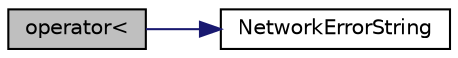 digraph "operator&lt;"
{
  edge [fontname="Helvetica",fontsize="10",labelfontname="Helvetica",labelfontsize="10"];
  node [fontname="Helvetica",fontsize="10",shape=record];
  rankdir="LR";
  Node134 [label="operator\<",height=0.2,width=0.4,color="black", fillcolor="grey75", style="filled", fontcolor="black"];
  Node134 -> Node135 [color="midnightblue",fontsize="10",style="solid",fontname="Helvetica"];
  Node135 [label="NetworkErrorString",height=0.2,width=0.4,color="black", fillcolor="white", style="filled",URL="$d0/d0e/netbase_8cpp.html#a8ddb7d8d6e5b5cfabfdeea132f556977",tooltip="Return readable error string for a network error code. "];
}
